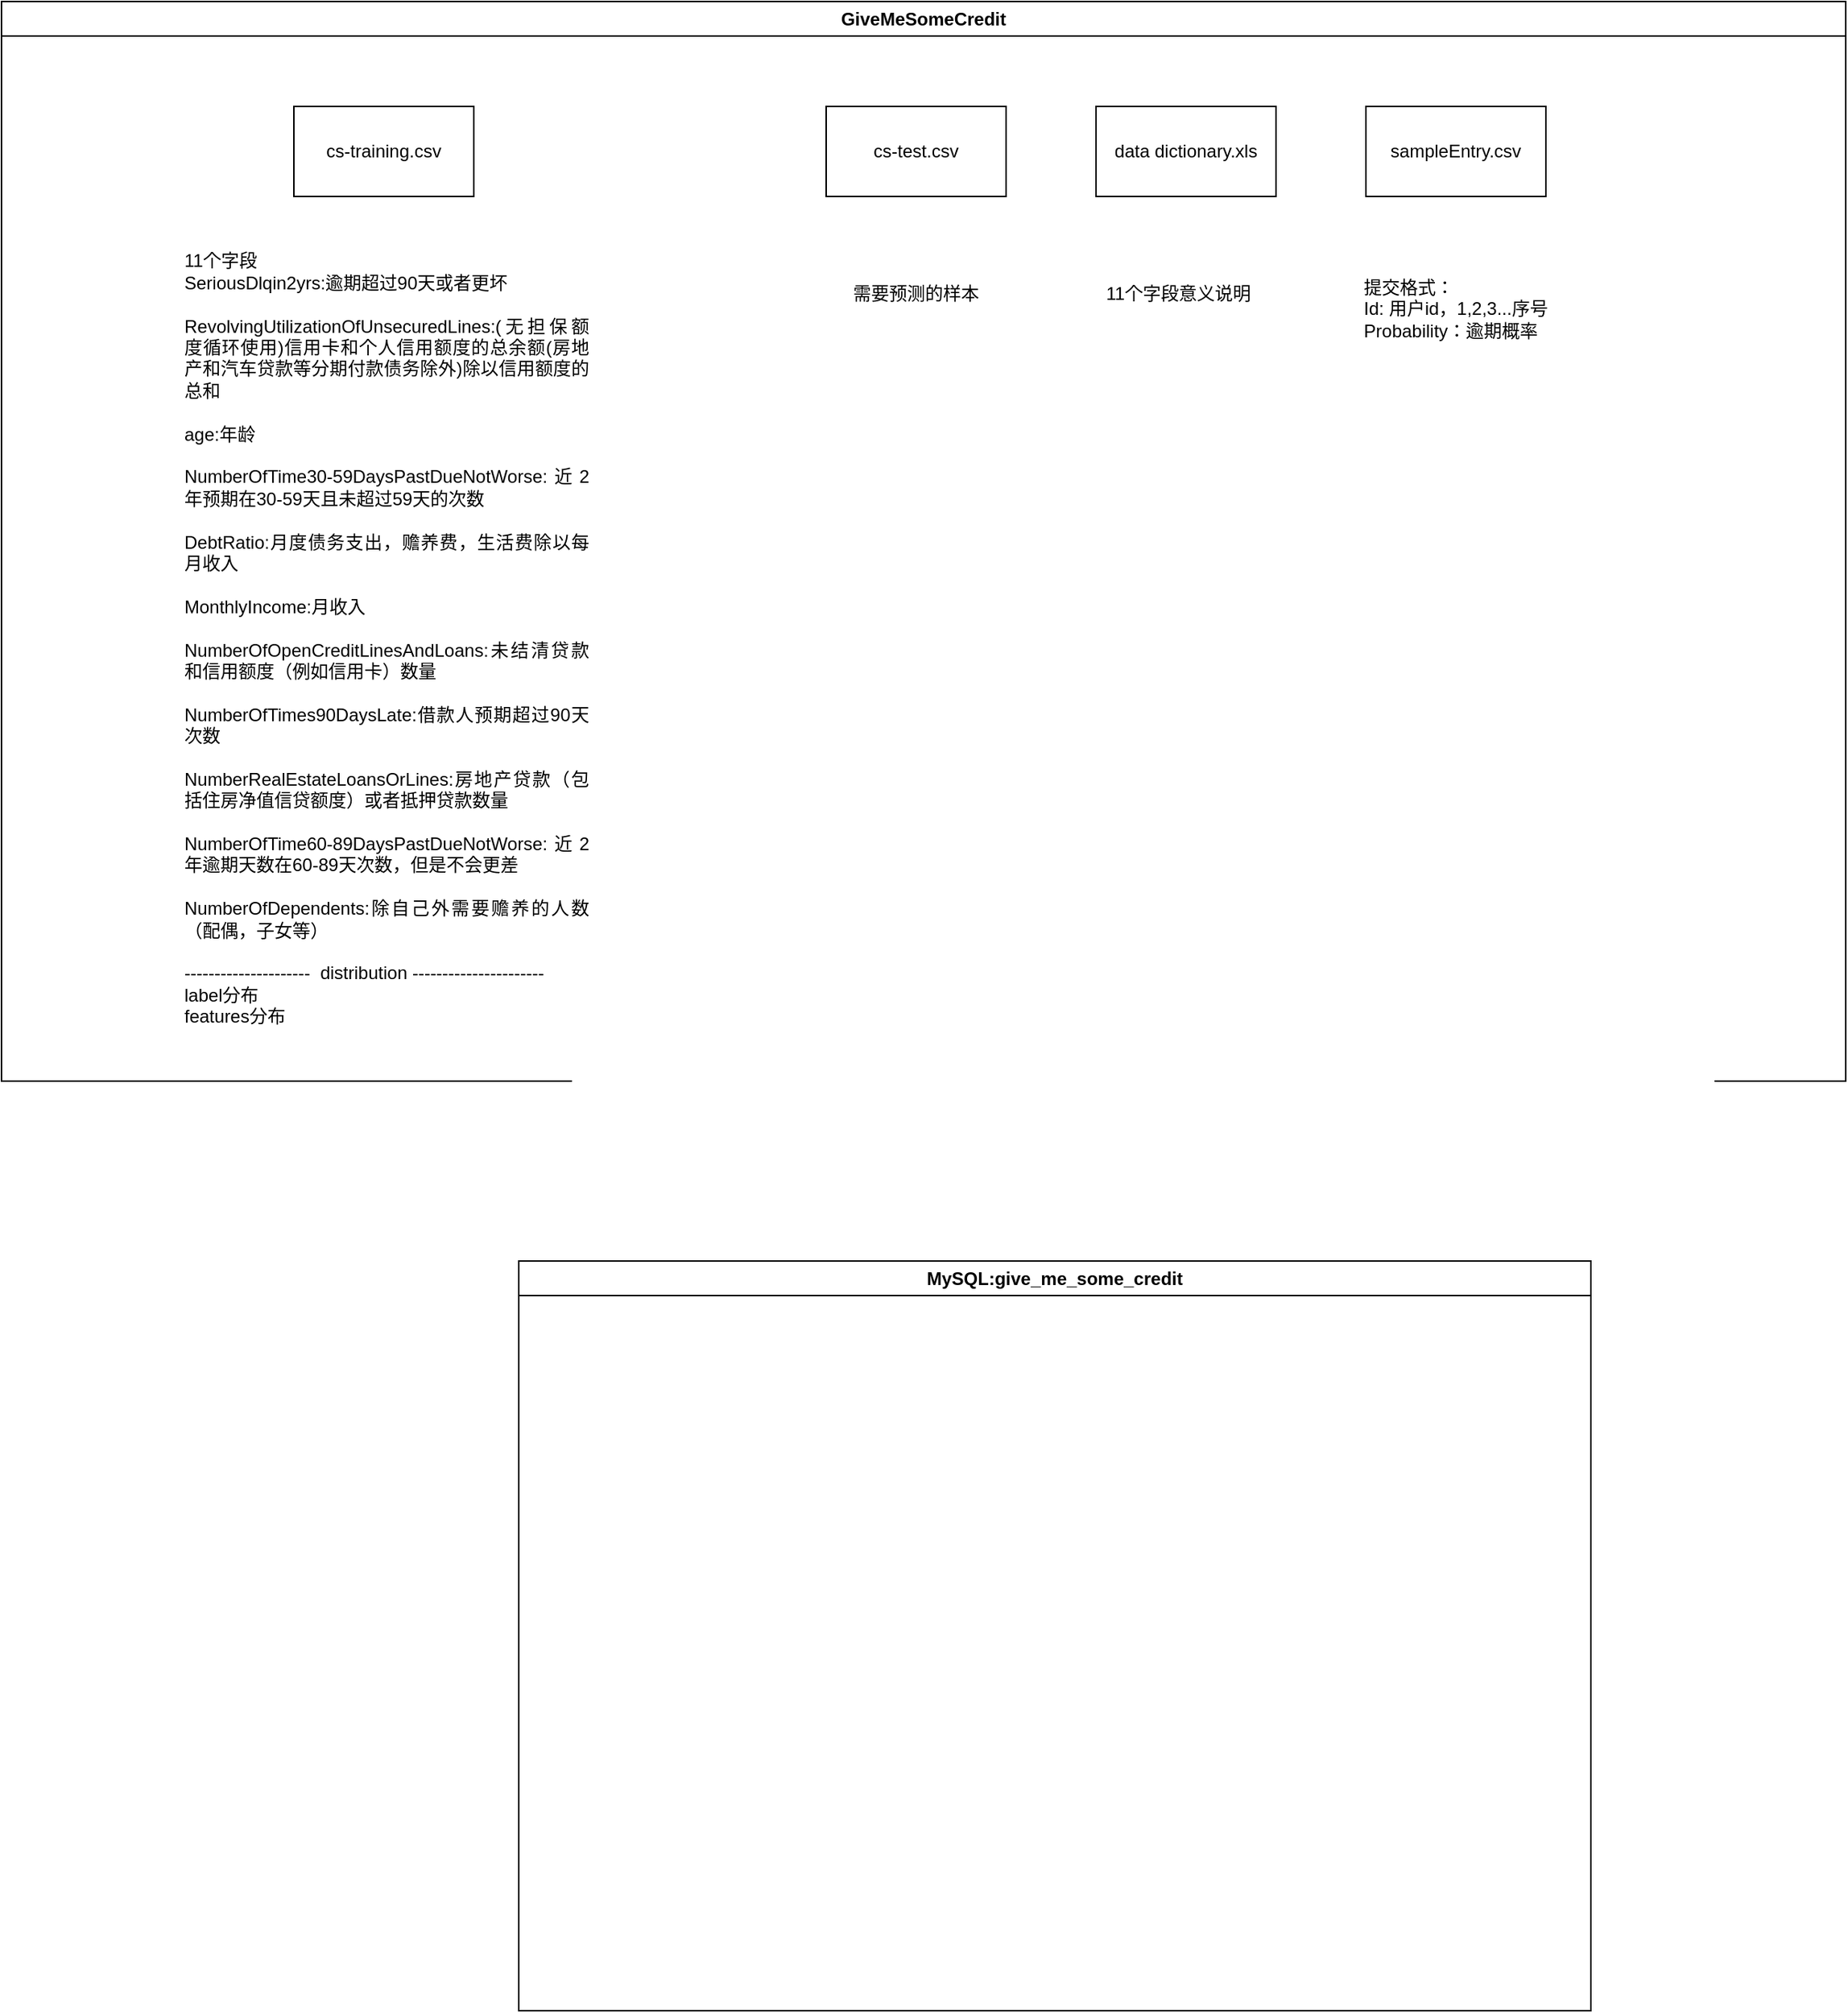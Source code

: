 <mxfile>
    <diagram id="WBjvlmOX7QORwJJAJFwh" name="Page-1">
        <mxGraphModel dx="1326" dy="779" grid="1" gridSize="10" guides="1" tooltips="1" connect="1" arrows="1" fold="1" page="1" pageScale="1" pageWidth="850" pageHeight="1100" math="0" shadow="0">
            <root>
                <mxCell id="0"/>
                <mxCell id="1" parent="0"/>
                <mxCell id="2" value="GiveMeSomeCredit" style="swimlane;whiteSpace=wrap;html=1;" parent="1" vertex="1">
                    <mxGeometry x="80" y="80" width="1230" height="720" as="geometry"/>
                </mxCell>
                <mxCell id="3" value="cs-training.csv" style="rounded=0;whiteSpace=wrap;html=1;" parent="2" vertex="1">
                    <mxGeometry x="195" y="70" width="120" height="60" as="geometry"/>
                </mxCell>
                <mxCell id="4" value="cs-test.csv" style="rounded=0;whiteSpace=wrap;html=1;" parent="2" vertex="1">
                    <mxGeometry x="550" y="70" width="120" height="60" as="geometry"/>
                </mxCell>
                <mxCell id="5" value="data dictionary.xls" style="rounded=0;whiteSpace=wrap;html=1;" parent="2" vertex="1">
                    <mxGeometry x="730" y="70" width="120" height="60" as="geometry"/>
                </mxCell>
                <mxCell id="6" value="sampleEntry.csv" style="rounded=0;whiteSpace=wrap;html=1;" parent="2" vertex="1">
                    <mxGeometry x="910" y="70" width="120" height="60" as="geometry"/>
                </mxCell>
                <mxCell id="8" value="&lt;div style=&quot;text-align: justify;&quot;&gt;&lt;span style=&quot;background-color: initial;&quot;&gt;11个字段&lt;/span&gt;&lt;/div&gt;&lt;table style=&quot;text-align: justify;&quot; width=&quot;270&quot; cellspacing=&quot;0&quot; cellpadding=&quot;0&quot; border=&quot;0&quot;&gt;&lt;tbody&gt;&lt;tr style=&quot;height:12.75pt&quot; height=&quot;17&quot;&gt;  &lt;td style=&quot;height:12.75pt;width:203pt&quot; width=&quot;270&quot; class=&quot;xl65&quot; height=&quot;17&quot;&gt;SeriousDlqin2yrs:逾期超过90天或者更坏&lt;br&gt;&lt;br&gt;&lt;table width=&quot;270&quot; cellspacing=&quot;0&quot; cellpadding=&quot;0&quot; border=&quot;0&quot;&gt;&lt;tbody&gt;&lt;tr style=&quot;height:25.5pt&quot; height=&quot;34&quot;&gt;  &lt;td style=&quot;height:25.5pt;width:203pt&quot; width=&quot;270&quot; class=&quot;xl65&quot; height=&quot;34&quot;&gt;RevolvingUtilizationOfUnsecuredLines:(无担保额度循环使用)信用卡和个人信用额度的总余额(房地产和汽车贷款等分期付款债务除外)除以信用额度的总和&lt;br&gt;&lt;br&gt;age:年龄&lt;br&gt;&lt;br&gt;&lt;table width=&quot;270&quot; cellspacing=&quot;0&quot; cellpadding=&quot;0&quot; border=&quot;0&quot;&gt;&lt;tbody&gt;&lt;tr style=&quot;height:12.75pt&quot; height=&quot;17&quot;&gt;  &lt;td style=&quot;height:12.75pt;width:203pt&quot; width=&quot;270&quot; class=&quot;xl65&quot; height=&quot;17&quot;&gt;NumberOfTime30-59DaysPastDueNotWorse:近2年预期在30-59天且未超过59天的次数&lt;br&gt;&lt;br&gt;&lt;table width=&quot;270&quot; cellspacing=&quot;0&quot; cellpadding=&quot;0&quot; border=&quot;0&quot;&gt;&lt;tbody&gt;&lt;tr style=&quot;height:12.75pt&quot; height=&quot;17&quot;&gt;  &lt;td style=&quot;height:12.75pt;width:203pt&quot; width=&quot;270&quot; class=&quot;xl65&quot; height=&quot;17&quot;&gt;DebtRatio:月度债务支出，赡养费，生活费除以每月收入&lt;br&gt;&lt;br&gt;&lt;table width=&quot;270&quot; cellspacing=&quot;0&quot; cellpadding=&quot;0&quot; border=&quot;0&quot;&gt;&lt;tbody&gt;&lt;tr style=&quot;height:12.75pt&quot; height=&quot;17&quot;&gt;  &lt;td style=&quot;height:12.75pt;width:203pt&quot; width=&quot;270&quot; class=&quot;xl65&quot; height=&quot;17&quot;&gt;MonthlyIncome:月收入&lt;br&gt;&lt;br&gt;&lt;table width=&quot;270&quot; cellspacing=&quot;0&quot; cellpadding=&quot;0&quot; border=&quot;0&quot;&gt;&lt;tbody&gt;&lt;tr style=&quot;height:12.75pt&quot; height=&quot;17&quot;&gt;  &lt;td style=&quot;height:12.75pt;width:203pt&quot; width=&quot;270&quot; class=&quot;xl65&quot; height=&quot;17&quot;&gt;NumberOfOpenCreditLinesAndLoans:未结清贷款和信用额度（例如信用卡）数量&lt;br&gt;&lt;br&gt;&lt;table width=&quot;270&quot; cellspacing=&quot;0&quot; cellpadding=&quot;0&quot; border=&quot;0&quot;&gt;&lt;tbody&gt;&lt;tr style=&quot;height:12.75pt&quot; height=&quot;17&quot;&gt;  &lt;td style=&quot;height:12.75pt;width:203pt&quot; width=&quot;270&quot; class=&quot;xl65&quot; height=&quot;17&quot;&gt;NumberOfTimes90DaysLate:借款人预期超过90天次数&lt;br&gt;&lt;br&gt;&lt;table width=&quot;270&quot; cellspacing=&quot;0&quot; cellpadding=&quot;0&quot; border=&quot;0&quot;&gt;&lt;tbody&gt;&lt;tr style=&quot;height:12.75pt&quot; height=&quot;17&quot;&gt;  &lt;td style=&quot;height:12.75pt;width:203pt&quot; width=&quot;270&quot; class=&quot;xl65&quot; height=&quot;17&quot;&gt;NumberRealEstateLoansOrLines:房地产贷款（包括住房净值信贷额度）或者抵押贷款数量&lt;br&gt;&lt;br&gt;&lt;table width=&quot;270&quot; cellspacing=&quot;0&quot; cellpadding=&quot;0&quot; border=&quot;0&quot;&gt;&lt;tbody&gt;&lt;tr style=&quot;height:12.75pt&quot; height=&quot;17&quot;&gt;  &lt;td style=&quot;height:12.75pt;width:203pt&quot; width=&quot;270&quot; class=&quot;xl65&quot; height=&quot;17&quot;&gt;NumberOfTime60-89DaysPastDueNotWorse:近2年逾期天数在60-89天次数，但是不会更差&lt;br&gt;&lt;br&gt;&lt;table width=&quot;270&quot; cellspacing=&quot;0&quot; cellpadding=&quot;0&quot; border=&quot;0&quot;&gt;&lt;tbody&gt;&lt;tr style=&quot;height:12.75pt&quot; height=&quot;17&quot;&gt;  &lt;td style=&quot;height:12.75pt;width:203pt&quot; width=&quot;270&quot; class=&quot;xl65&quot; height=&quot;17&quot;&gt;NumberOfDependents:除自己外需要赡养的人数（配偶，子女等）&lt;br&gt;&lt;br&gt;---------------------&amp;nbsp; distribution ----------------------&lt;br&gt;label分布&lt;br&gt;features分布&lt;/td&gt;&lt;/tr&gt;&lt;/tbody&gt;&lt;/table&gt;&lt;/td&gt;&lt;/tr&gt;&lt;/tbody&gt;&lt;/table&gt;&lt;/td&gt;&lt;/tr&gt;&lt;/tbody&gt;&lt;/table&gt;&lt;/td&gt;&lt;/tr&gt;&lt;/tbody&gt;&lt;/table&gt;&lt;/td&gt;&lt;/tr&gt;&lt;/tbody&gt;&lt;/table&gt;&lt;/td&gt;&lt;/tr&gt;&lt;/tbody&gt;&lt;/table&gt;&lt;/td&gt;&lt;/tr&gt;&lt;/tbody&gt;&lt;/table&gt;&lt;/td&gt;&lt;/tr&gt;&lt;/tbody&gt;&lt;/table&gt;&lt;/td&gt;&lt;/tr&gt;&lt;/tbody&gt;&lt;/table&gt;&lt;/td&gt;&lt;/tr&gt;&lt;/tbody&gt;&lt;/table&gt;" style="text;html=1;strokeColor=none;fillColor=none;align=left;verticalAlign=middle;whiteSpace=wrap;rounded=0;" vertex="1" parent="2">
                    <mxGeometry x="120" y="160" width="280" height="530" as="geometry"/>
                </mxCell>
                <mxCell id="9" value="&lt;div style=&quot;text-align: justify;&quot;&gt;&lt;span style=&quot;background-color: initial;&quot;&gt;需要预测的样本&lt;/span&gt;&lt;/div&gt;" style="text;html=1;strokeColor=none;fillColor=none;align=center;verticalAlign=middle;whiteSpace=wrap;rounded=0;" vertex="1" parent="2">
                    <mxGeometry x="545" y="170" width="130" height="50" as="geometry"/>
                </mxCell>
                <mxCell id="10" value="&lt;div style=&quot;text-align: justify;&quot;&gt;&lt;span style=&quot;background-color: initial;&quot;&gt;11个字段意义说明&lt;/span&gt;&lt;/div&gt;" style="text;html=1;strokeColor=none;fillColor=none;align=center;verticalAlign=middle;whiteSpace=wrap;rounded=0;" vertex="1" parent="2">
                    <mxGeometry x="730" y="170" width="110" height="50" as="geometry"/>
                </mxCell>
                <mxCell id="11" value="&lt;div style=&quot;text-align: justify;&quot;&gt;&lt;span style=&quot;background-color: initial;&quot;&gt;提交格式：&lt;/span&gt;&lt;/div&gt;&lt;div style=&quot;text-align: justify;&quot;&gt;&lt;span style=&quot;background-color: initial;&quot;&gt;Id: 用户id，1,2,3...序号&lt;/span&gt;&lt;/div&gt;&lt;div style=&quot;text-align: justify;&quot;&gt;&lt;span style=&quot;background-color: initial;&quot;&gt;Probability：逾期概率&lt;/span&gt;&lt;/div&gt;" style="text;html=1;strokeColor=none;fillColor=none;align=center;verticalAlign=middle;whiteSpace=wrap;rounded=0;" vertex="1" parent="2">
                    <mxGeometry x="895" y="170" width="150" height="70" as="geometry"/>
                </mxCell>
                <mxCell id="7" value="MySQL:give_me_some_credit" style="swimlane;whiteSpace=wrap;html=1;" parent="1" vertex="1">
                    <mxGeometry x="425" y="920" width="715" height="500" as="geometry"/>
                </mxCell>
            </root>
        </mxGraphModel>
    </diagram>
</mxfile>